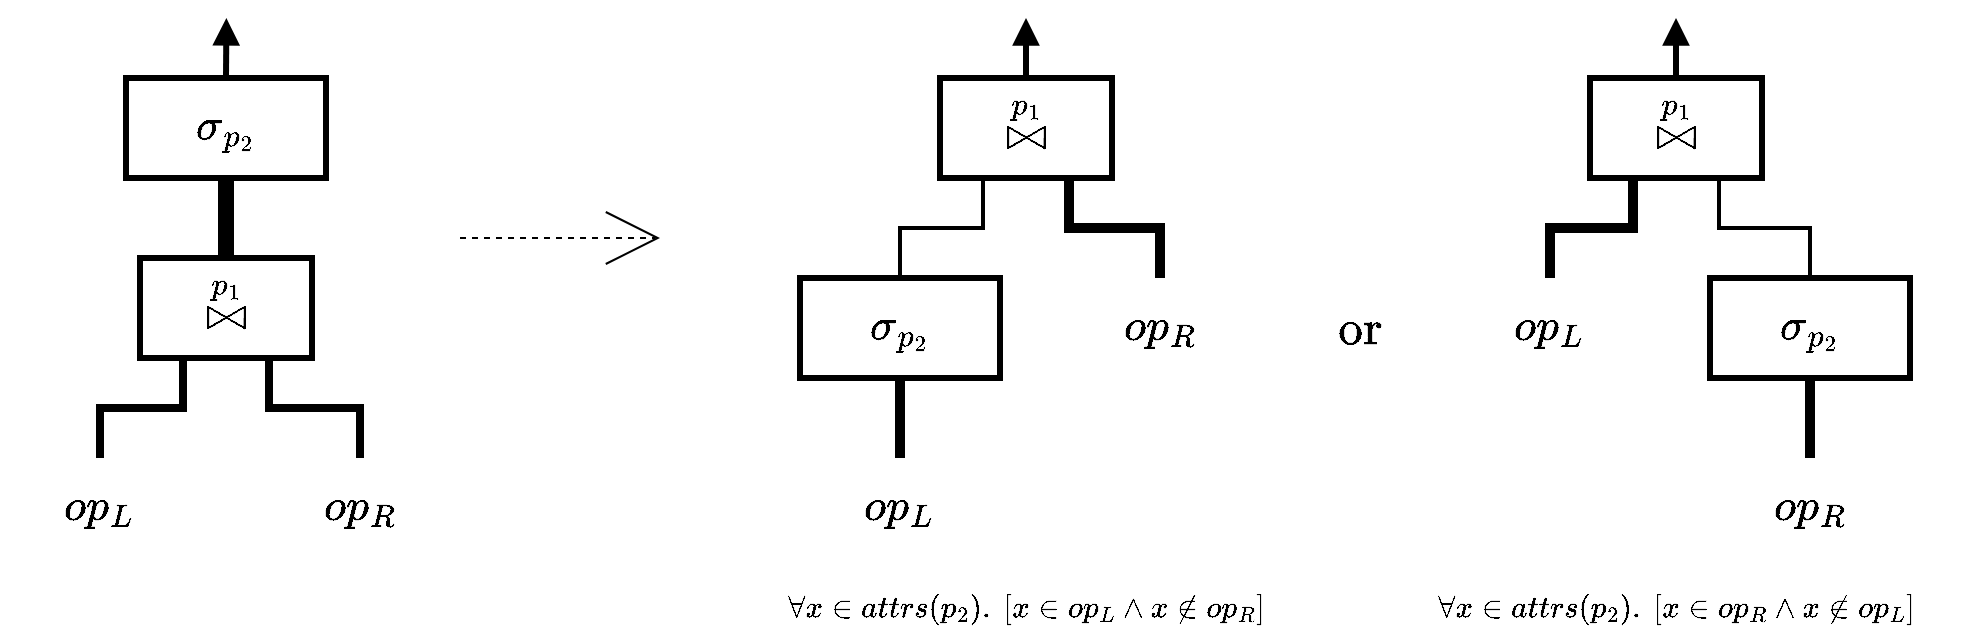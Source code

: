 <mxfile version="20.3.0" type="device"><diagram id="On7-02TlsRkTxB5RAHo6" name="Page-1"><mxGraphModel dx="1064" dy="827" grid="1" gridSize="10" guides="1" tooltips="1" connect="1" arrows="1" fold="1" page="1" pageScale="1" pageWidth="827" pageHeight="1169" math="1" shadow="0"><root><mxCell id="0"/><mxCell id="1" parent="0"/><mxCell id="7m9rHxa2tA6C_aEvIo_L-10" style="edgeStyle=orthogonalEdgeStyle;rounded=0;orthogonalLoop=1;jettySize=auto;html=1;exitX=0.5;exitY=0;exitDx=0;exitDy=0;fontSize=19;strokeWidth=3;endArrow=block;endFill=1;" edge="1" parent="1" source="7m9rHxa2tA6C_aEvIo_L-1"><mxGeometry relative="1" as="geometry"><mxPoint x="153.2" y="30" as="targetPoint"/></mxGeometry></mxCell><mxCell id="7m9rHxa2tA6C_aEvIo_L-1" value="$$\sigma_{p_2}$$" style="rounded=0;whiteSpace=wrap;html=1;fontSize=19;strokeWidth=3;" vertex="1" parent="1"><mxGeometry x="103" y="60" width="100" height="50" as="geometry"/></mxCell><mxCell id="7m9rHxa2tA6C_aEvIo_L-7" style="edgeStyle=orthogonalEdgeStyle;rounded=0;orthogonalLoop=1;jettySize=auto;html=1;exitX=0.5;exitY=0;exitDx=0;exitDy=0;entryX=0.25;entryY=1;entryDx=0;entryDy=0;fontSize=19;strokeWidth=4;endArrow=none;endFill=0;" edge="1" parent="1" source="7m9rHxa2tA6C_aEvIo_L-2" target="7m9rHxa2tA6C_aEvIo_L-4"><mxGeometry relative="1" as="geometry"/></mxCell><mxCell id="7m9rHxa2tA6C_aEvIo_L-2" value="$$op_L$$" style="rounded=0;whiteSpace=wrap;html=1;fontSize=19;strokeColor=none;fillColor=none;" vertex="1" parent="1"><mxGeometry x="40" y="250" width="100" height="50" as="geometry"/></mxCell><mxCell id="7m9rHxa2tA6C_aEvIo_L-8" style="edgeStyle=orthogonalEdgeStyle;rounded=0;orthogonalLoop=1;jettySize=auto;html=1;exitX=0.5;exitY=0;exitDx=0;exitDy=0;entryX=0.75;entryY=1;entryDx=0;entryDy=0;fontSize=19;strokeWidth=4;endArrow=none;endFill=0;" edge="1" parent="1" source="7m9rHxa2tA6C_aEvIo_L-3" target="7m9rHxa2tA6C_aEvIo_L-4"><mxGeometry relative="1" as="geometry"/></mxCell><mxCell id="7m9rHxa2tA6C_aEvIo_L-3" value="$$op_R$$" style="rounded=0;whiteSpace=wrap;html=1;fontSize=19;fillColor=none;strokeColor=none;" vertex="1" parent="1"><mxGeometry x="170" y="250" width="100" height="50" as="geometry"/></mxCell><mxCell id="7m9rHxa2tA6C_aEvIo_L-9" style="edgeStyle=orthogonalEdgeStyle;rounded=0;orthogonalLoop=1;jettySize=auto;html=1;exitX=0.5;exitY=0;exitDx=0;exitDy=0;entryX=0.5;entryY=1;entryDx=0;entryDy=0;fontSize=19;strokeWidth=8;endArrow=none;endFill=0;" edge="1" parent="1" source="7m9rHxa2tA6C_aEvIo_L-4" target="7m9rHxa2tA6C_aEvIo_L-1"><mxGeometry relative="1" as="geometry"/></mxCell><mxCell id="7m9rHxa2tA6C_aEvIo_L-4" value="$$\overset{p_1}{\bowtie}$$" style="rounded=0;whiteSpace=wrap;html=1;fontSize=19;strokeWidth=3;" vertex="1" parent="1"><mxGeometry x="110" y="150" width="86" height="50" as="geometry"/></mxCell><mxCell id="7m9rHxa2tA6C_aEvIo_L-13" style="edgeStyle=orthogonalEdgeStyle;rounded=0;orthogonalLoop=1;jettySize=auto;html=1;exitX=0.5;exitY=0;exitDx=0;exitDy=0;entryX=0.25;entryY=1;entryDx=0;entryDy=0;fontSize=19;strokeWidth=2;endArrow=none;endFill=0;" edge="1" parent="1" source="7m9rHxa2tA6C_aEvIo_L-14" target="7m9rHxa2tA6C_aEvIo_L-18"><mxGeometry relative="1" as="geometry"/></mxCell><mxCell id="7m9rHxa2tA6C_aEvIo_L-14" value="$$\sigma_{p_2}$$" style="rounded=0;whiteSpace=wrap;html=1;fontSize=19;strokeWidth=3;" vertex="1" parent="1"><mxGeometry x="440" y="160" width="100" height="50" as="geometry"/></mxCell><mxCell id="7m9rHxa2tA6C_aEvIo_L-15" style="edgeStyle=orthogonalEdgeStyle;rounded=0;orthogonalLoop=1;jettySize=auto;html=1;exitX=0.5;exitY=0;exitDx=0;exitDy=0;entryX=0.75;entryY=1;entryDx=0;entryDy=0;fontSize=19;strokeWidth=5;endArrow=none;endFill=0;" edge="1" parent="1" source="7m9rHxa2tA6C_aEvIo_L-16" target="7m9rHxa2tA6C_aEvIo_L-18"><mxGeometry relative="1" as="geometry"/></mxCell><mxCell id="7m9rHxa2tA6C_aEvIo_L-16" value="$$op_R$$" style="rounded=0;whiteSpace=wrap;html=1;fontSize=19;fillColor=none;strokeColor=none;" vertex="1" parent="1"><mxGeometry x="570" y="160" width="100" height="50" as="geometry"/></mxCell><mxCell id="7m9rHxa2tA6C_aEvIo_L-17" style="edgeStyle=orthogonalEdgeStyle;rounded=0;orthogonalLoop=1;jettySize=auto;html=1;exitX=0.5;exitY=0;exitDx=0;exitDy=0;fontSize=19;strokeWidth=3;endArrow=block;endFill=1;" edge="1" parent="1" source="7m9rHxa2tA6C_aEvIo_L-18"><mxGeometry relative="1" as="geometry"><mxPoint x="553" y="30" as="targetPoint"/></mxGeometry></mxCell><mxCell id="7m9rHxa2tA6C_aEvIo_L-18" value="$$\overset{p_1}{\bowtie}$$" style="rounded=0;whiteSpace=wrap;html=1;fontSize=19;strokeWidth=3;" vertex="1" parent="1"><mxGeometry x="510" y="60" width="86" height="50" as="geometry"/></mxCell><mxCell id="7m9rHxa2tA6C_aEvIo_L-20" style="edgeStyle=orthogonalEdgeStyle;rounded=0;orthogonalLoop=1;jettySize=auto;html=1;exitX=0.5;exitY=0;exitDx=0;exitDy=0;entryX=0.5;entryY=1;entryDx=0;entryDy=0;fontSize=19;strokeWidth=5;endArrow=none;endFill=0;" edge="1" parent="1" source="7m9rHxa2tA6C_aEvIo_L-19" target="7m9rHxa2tA6C_aEvIo_L-14"><mxGeometry relative="1" as="geometry"/></mxCell><mxCell id="7m9rHxa2tA6C_aEvIo_L-19" value="$$op_L$$" style="rounded=0;whiteSpace=wrap;html=1;fontSize=19;fillColor=none;strokeColor=none;" vertex="1" parent="1"><mxGeometry x="440" y="250" width="100" height="50" as="geometry"/></mxCell><mxCell id="7m9rHxa2tA6C_aEvIo_L-21" style="edgeStyle=orthogonalEdgeStyle;rounded=0;orthogonalLoop=1;jettySize=auto;html=1;exitX=0.5;exitY=0;exitDx=0;exitDy=0;entryX=0.25;entryY=1;entryDx=0;entryDy=0;fontSize=19;strokeWidth=5;endArrow=none;endFill=0;" edge="1" parent="1" source="7m9rHxa2tA6C_aEvIo_L-22" target="7m9rHxa2tA6C_aEvIo_L-26"><mxGeometry relative="1" as="geometry"/></mxCell><mxCell id="7m9rHxa2tA6C_aEvIo_L-22" value="$$op_L$$" style="rounded=0;whiteSpace=wrap;html=1;fontSize=19;fillColor=none;strokeColor=none;" vertex="1" parent="1"><mxGeometry x="765" y="160" width="100" height="50" as="geometry"/></mxCell><mxCell id="7m9rHxa2tA6C_aEvIo_L-23" style="edgeStyle=orthogonalEdgeStyle;rounded=0;orthogonalLoop=1;jettySize=auto;html=1;exitX=0.5;exitY=0;exitDx=0;exitDy=0;entryX=0.75;entryY=1;entryDx=0;entryDy=0;fontSize=19;strokeWidth=2;endArrow=none;endFill=0;" edge="1" parent="1" source="7m9rHxa2tA6C_aEvIo_L-24" target="7m9rHxa2tA6C_aEvIo_L-26"><mxGeometry relative="1" as="geometry"/></mxCell><mxCell id="7m9rHxa2tA6C_aEvIo_L-24" value="$$\sigma_{p_2}$$" style="rounded=0;whiteSpace=wrap;html=1;fontSize=19;strokeWidth=3;" vertex="1" parent="1"><mxGeometry x="895" y="160" width="100" height="50" as="geometry"/></mxCell><mxCell id="7m9rHxa2tA6C_aEvIo_L-25" style="edgeStyle=orthogonalEdgeStyle;rounded=0;orthogonalLoop=1;jettySize=auto;html=1;exitX=0.5;exitY=0;exitDx=0;exitDy=0;fontSize=19;strokeWidth=3;endArrow=block;endFill=1;" edge="1" parent="1" source="7m9rHxa2tA6C_aEvIo_L-26"><mxGeometry relative="1" as="geometry"><mxPoint x="878" y="30" as="targetPoint"/></mxGeometry></mxCell><mxCell id="7m9rHxa2tA6C_aEvIo_L-26" value="$$\overset{p_1}{\bowtie}$$" style="rounded=0;whiteSpace=wrap;html=1;fontSize=19;strokeWidth=3;" vertex="1" parent="1"><mxGeometry x="835" y="60" width="86" height="50" as="geometry"/></mxCell><mxCell id="7m9rHxa2tA6C_aEvIo_L-27" style="edgeStyle=orthogonalEdgeStyle;rounded=0;orthogonalLoop=1;jettySize=auto;html=1;exitX=0.5;exitY=0;exitDx=0;exitDy=0;entryX=0.5;entryY=1;entryDx=0;entryDy=0;fontSize=19;strokeWidth=5;endArrow=none;endFill=0;" edge="1" parent="1" source="7m9rHxa2tA6C_aEvIo_L-28" target="7m9rHxa2tA6C_aEvIo_L-24"><mxGeometry relative="1" as="geometry"/></mxCell><mxCell id="7m9rHxa2tA6C_aEvIo_L-28" value="$$op_R$$" style="rounded=0;whiteSpace=wrap;html=1;fontSize=19;fillColor=none;strokeColor=none;" vertex="1" parent="1"><mxGeometry x="895" y="250" width="100" height="50" as="geometry"/></mxCell><mxCell id="7m9rHxa2tA6C_aEvIo_L-29" value="$$\forall x \in attrs(p_2). \ [ x \in op_L \land x \not\in op_R] $$" style="text;html=1;strokeColor=none;fillColor=none;align=center;verticalAlign=middle;whiteSpace=wrap;rounded=0;fontSize=13;" vertex="1" parent="1"><mxGeometry x="425" y="310" width="256" height="30" as="geometry"/></mxCell><mxCell id="7m9rHxa2tA6C_aEvIo_L-30" value="$$\forall x \in attrs(p_2). \ [ x \in op_R \land x \not\in op_L] $$" style="text;html=1;strokeColor=none;fillColor=none;align=center;verticalAlign=middle;whiteSpace=wrap;rounded=0;fontSize=13;" vertex="1" parent="1"><mxGeometry x="750" y="310" width="256" height="30" as="geometry"/></mxCell><mxCell id="7m9rHxa2tA6C_aEvIo_L-31" value="" style="endArrow=open;html=1;rounded=0;fontSize=13;dashed=1;endFill=0;strokeWidth=1;endSize=25;" edge="1" parent="1"><mxGeometry width="50" height="50" relative="1" as="geometry"><mxPoint x="270" y="140" as="sourcePoint"/><mxPoint x="370" y="140" as="targetPoint"/></mxGeometry></mxCell><mxCell id="7m9rHxa2tA6C_aEvIo_L-32" value="$$\text{or}$$" style="text;html=1;strokeColor=none;fillColor=none;align=center;verticalAlign=middle;whiteSpace=wrap;rounded=0;fontSize=21;" vertex="1" parent="1"><mxGeometry x="690" y="170" width="60" height="30" as="geometry"/></mxCell></root></mxGraphModel></diagram></mxfile>